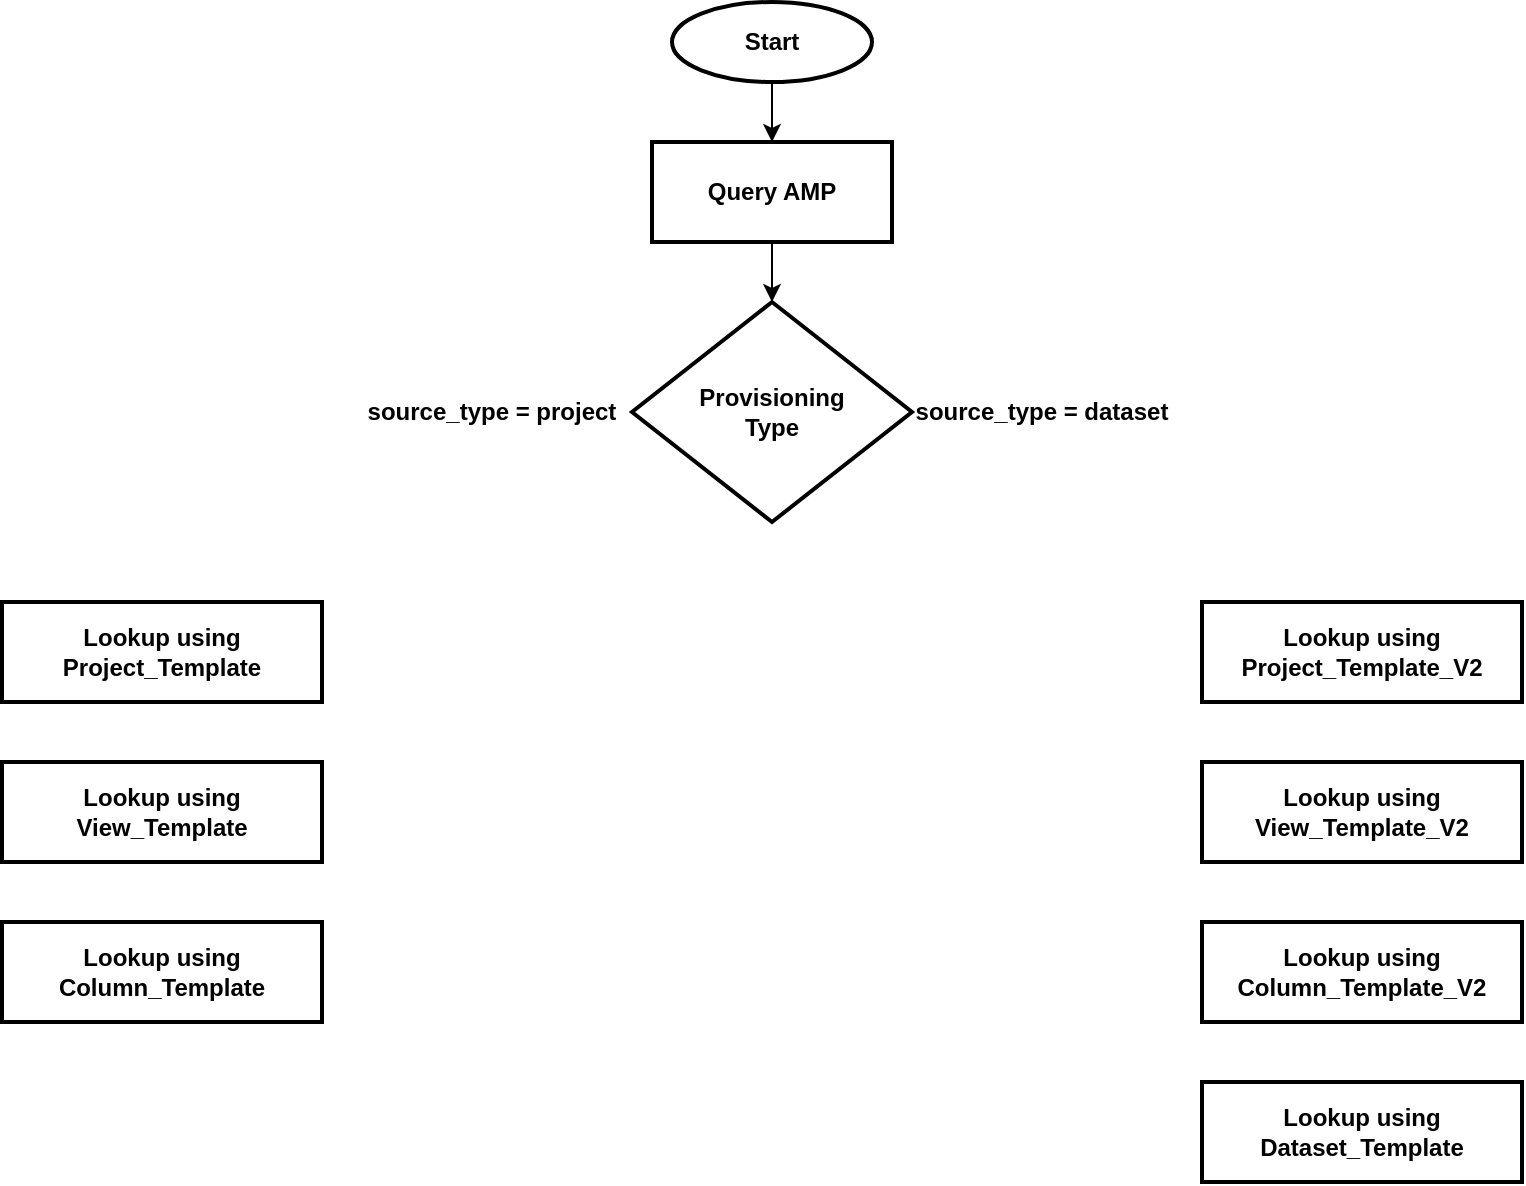 <mxfile version="21.0.8" type="github">
  <diagram name="Page-1" id="f88M550kvle-WTcgTjd2">
    <mxGraphModel dx="1154" dy="564" grid="1" gridSize="10" guides="1" tooltips="1" connect="1" arrows="1" fold="1" page="1" pageScale="1" pageWidth="850" pageHeight="1100" math="0" shadow="0">
      <root>
        <mxCell id="0" />
        <mxCell id="1" parent="0" />
        <mxCell id="BGHaj4Kj2rnMo7OcjPdP-8" value="&lt;b style=&quot;&quot;&gt;Provisioning &lt;br&gt;Type&lt;/b&gt;" style="strokeWidth=2;html=1;shape=mxgraph.flowchart.decision;whiteSpace=wrap;" vertex="1" parent="1">
          <mxGeometry x="355" y="250" width="140" height="110" as="geometry" />
        </mxCell>
        <mxCell id="BGHaj4Kj2rnMo7OcjPdP-12" value="" style="edgeStyle=orthogonalEdgeStyle;rounded=0;orthogonalLoop=1;jettySize=auto;html=1;" edge="1" parent="1" source="BGHaj4Kj2rnMo7OcjPdP-10" target="BGHaj4Kj2rnMo7OcjPdP-11">
          <mxGeometry relative="1" as="geometry" />
        </mxCell>
        <mxCell id="BGHaj4Kj2rnMo7OcjPdP-10" value="&lt;font size=&quot;1&quot; style=&quot;&quot;&gt;&lt;b style=&quot;font-size: 12px;&quot;&gt;Start&lt;/b&gt;&lt;/font&gt;" style="strokeWidth=2;html=1;shape=mxgraph.flowchart.start_1;whiteSpace=wrap;" vertex="1" parent="1">
          <mxGeometry x="375" y="100" width="100" height="40" as="geometry" />
        </mxCell>
        <mxCell id="BGHaj4Kj2rnMo7OcjPdP-13" value="" style="edgeStyle=orthogonalEdgeStyle;rounded=0;orthogonalLoop=1;jettySize=auto;html=1;" edge="1" parent="1" source="BGHaj4Kj2rnMo7OcjPdP-11" target="BGHaj4Kj2rnMo7OcjPdP-8">
          <mxGeometry relative="1" as="geometry" />
        </mxCell>
        <mxCell id="BGHaj4Kj2rnMo7OcjPdP-11" value="&lt;font size=&quot;1&quot;&gt;&lt;b style=&quot;font-size: 12px;&quot;&gt;Query AMP&lt;/b&gt;&lt;/font&gt;" style="rounded=1;whiteSpace=wrap;html=1;absoluteArcSize=1;arcSize=0;strokeWidth=2;" vertex="1" parent="1">
          <mxGeometry x="365" y="170" width="120" height="50" as="geometry" />
        </mxCell>
        <mxCell id="BGHaj4Kj2rnMo7OcjPdP-14" value="&lt;b&gt;source_type = project&lt;/b&gt;" style="text;html=1;strokeColor=none;fillColor=none;align=center;verticalAlign=middle;whiteSpace=wrap;rounded=0;" vertex="1" parent="1">
          <mxGeometry x="220" y="290" width="130" height="30" as="geometry" />
        </mxCell>
        <mxCell id="BGHaj4Kj2rnMo7OcjPdP-15" value="&lt;b&gt;source_type = dataset&lt;/b&gt;" style="text;html=1;strokeColor=none;fillColor=none;align=center;verticalAlign=middle;whiteSpace=wrap;rounded=0;" vertex="1" parent="1">
          <mxGeometry x="495" y="290" width="130" height="30" as="geometry" />
        </mxCell>
        <mxCell id="BGHaj4Kj2rnMo7OcjPdP-17" value="&lt;div class=&quot;O0&quot;&gt;&lt;b&gt;Lookup using Project_Template&lt;/b&gt;&lt;/div&gt;" style="rounded=1;whiteSpace=wrap;html=1;absoluteArcSize=1;arcSize=0;strokeWidth=2;" vertex="1" parent="1">
          <mxGeometry x="40" y="400" width="160" height="50" as="geometry" />
        </mxCell>
        <mxCell id="BGHaj4Kj2rnMo7OcjPdP-18" value="&lt;div class=&quot;O0&quot;&gt;&lt;b&gt;Lookup using View_Template&lt;/b&gt;&lt;/div&gt;" style="rounded=1;whiteSpace=wrap;html=1;absoluteArcSize=1;arcSize=0;strokeWidth=2;" vertex="1" parent="1">
          <mxGeometry x="40" y="480" width="160" height="50" as="geometry" />
        </mxCell>
        <mxCell id="BGHaj4Kj2rnMo7OcjPdP-19" value="&lt;div class=&quot;O0&quot;&gt;&lt;b&gt;Lookup using Column_Template&lt;/b&gt;&lt;/div&gt;" style="rounded=1;whiteSpace=wrap;html=1;absoluteArcSize=1;arcSize=0;strokeWidth=2;" vertex="1" parent="1">
          <mxGeometry x="40" y="560" width="160" height="50" as="geometry" />
        </mxCell>
        <mxCell id="BGHaj4Kj2rnMo7OcjPdP-20" value="&lt;div class=&quot;O0&quot;&gt;&lt;b&gt;Lookup using Project_Template_V2&lt;/b&gt;&lt;/div&gt;" style="rounded=1;whiteSpace=wrap;html=1;absoluteArcSize=1;arcSize=0;strokeWidth=2;" vertex="1" parent="1">
          <mxGeometry x="640" y="400" width="160" height="50" as="geometry" />
        </mxCell>
        <mxCell id="BGHaj4Kj2rnMo7OcjPdP-21" value="&lt;div class=&quot;O0&quot;&gt;&lt;b&gt;Lookup using View_Template_V2&lt;/b&gt;&lt;/div&gt;" style="rounded=1;whiteSpace=wrap;html=1;absoluteArcSize=1;arcSize=0;strokeWidth=2;" vertex="1" parent="1">
          <mxGeometry x="640" y="480" width="160" height="50" as="geometry" />
        </mxCell>
        <mxCell id="BGHaj4Kj2rnMo7OcjPdP-22" value="&lt;div class=&quot;O0&quot;&gt;&lt;b&gt;Lookup using Column_Template_V2&lt;/b&gt;&lt;/div&gt;" style="rounded=1;whiteSpace=wrap;html=1;absoluteArcSize=1;arcSize=0;strokeWidth=2;" vertex="1" parent="1">
          <mxGeometry x="640" y="560" width="160" height="50" as="geometry" />
        </mxCell>
        <mxCell id="BGHaj4Kj2rnMo7OcjPdP-23" value="&lt;div class=&quot;O0&quot;&gt;&lt;b&gt;Lookup using Dataset_Template&lt;/b&gt;&lt;/div&gt;" style="rounded=1;whiteSpace=wrap;html=1;absoluteArcSize=1;arcSize=0;strokeWidth=2;" vertex="1" parent="1">
          <mxGeometry x="640" y="640" width="160" height="50" as="geometry" />
        </mxCell>
      </root>
    </mxGraphModel>
  </diagram>
</mxfile>
